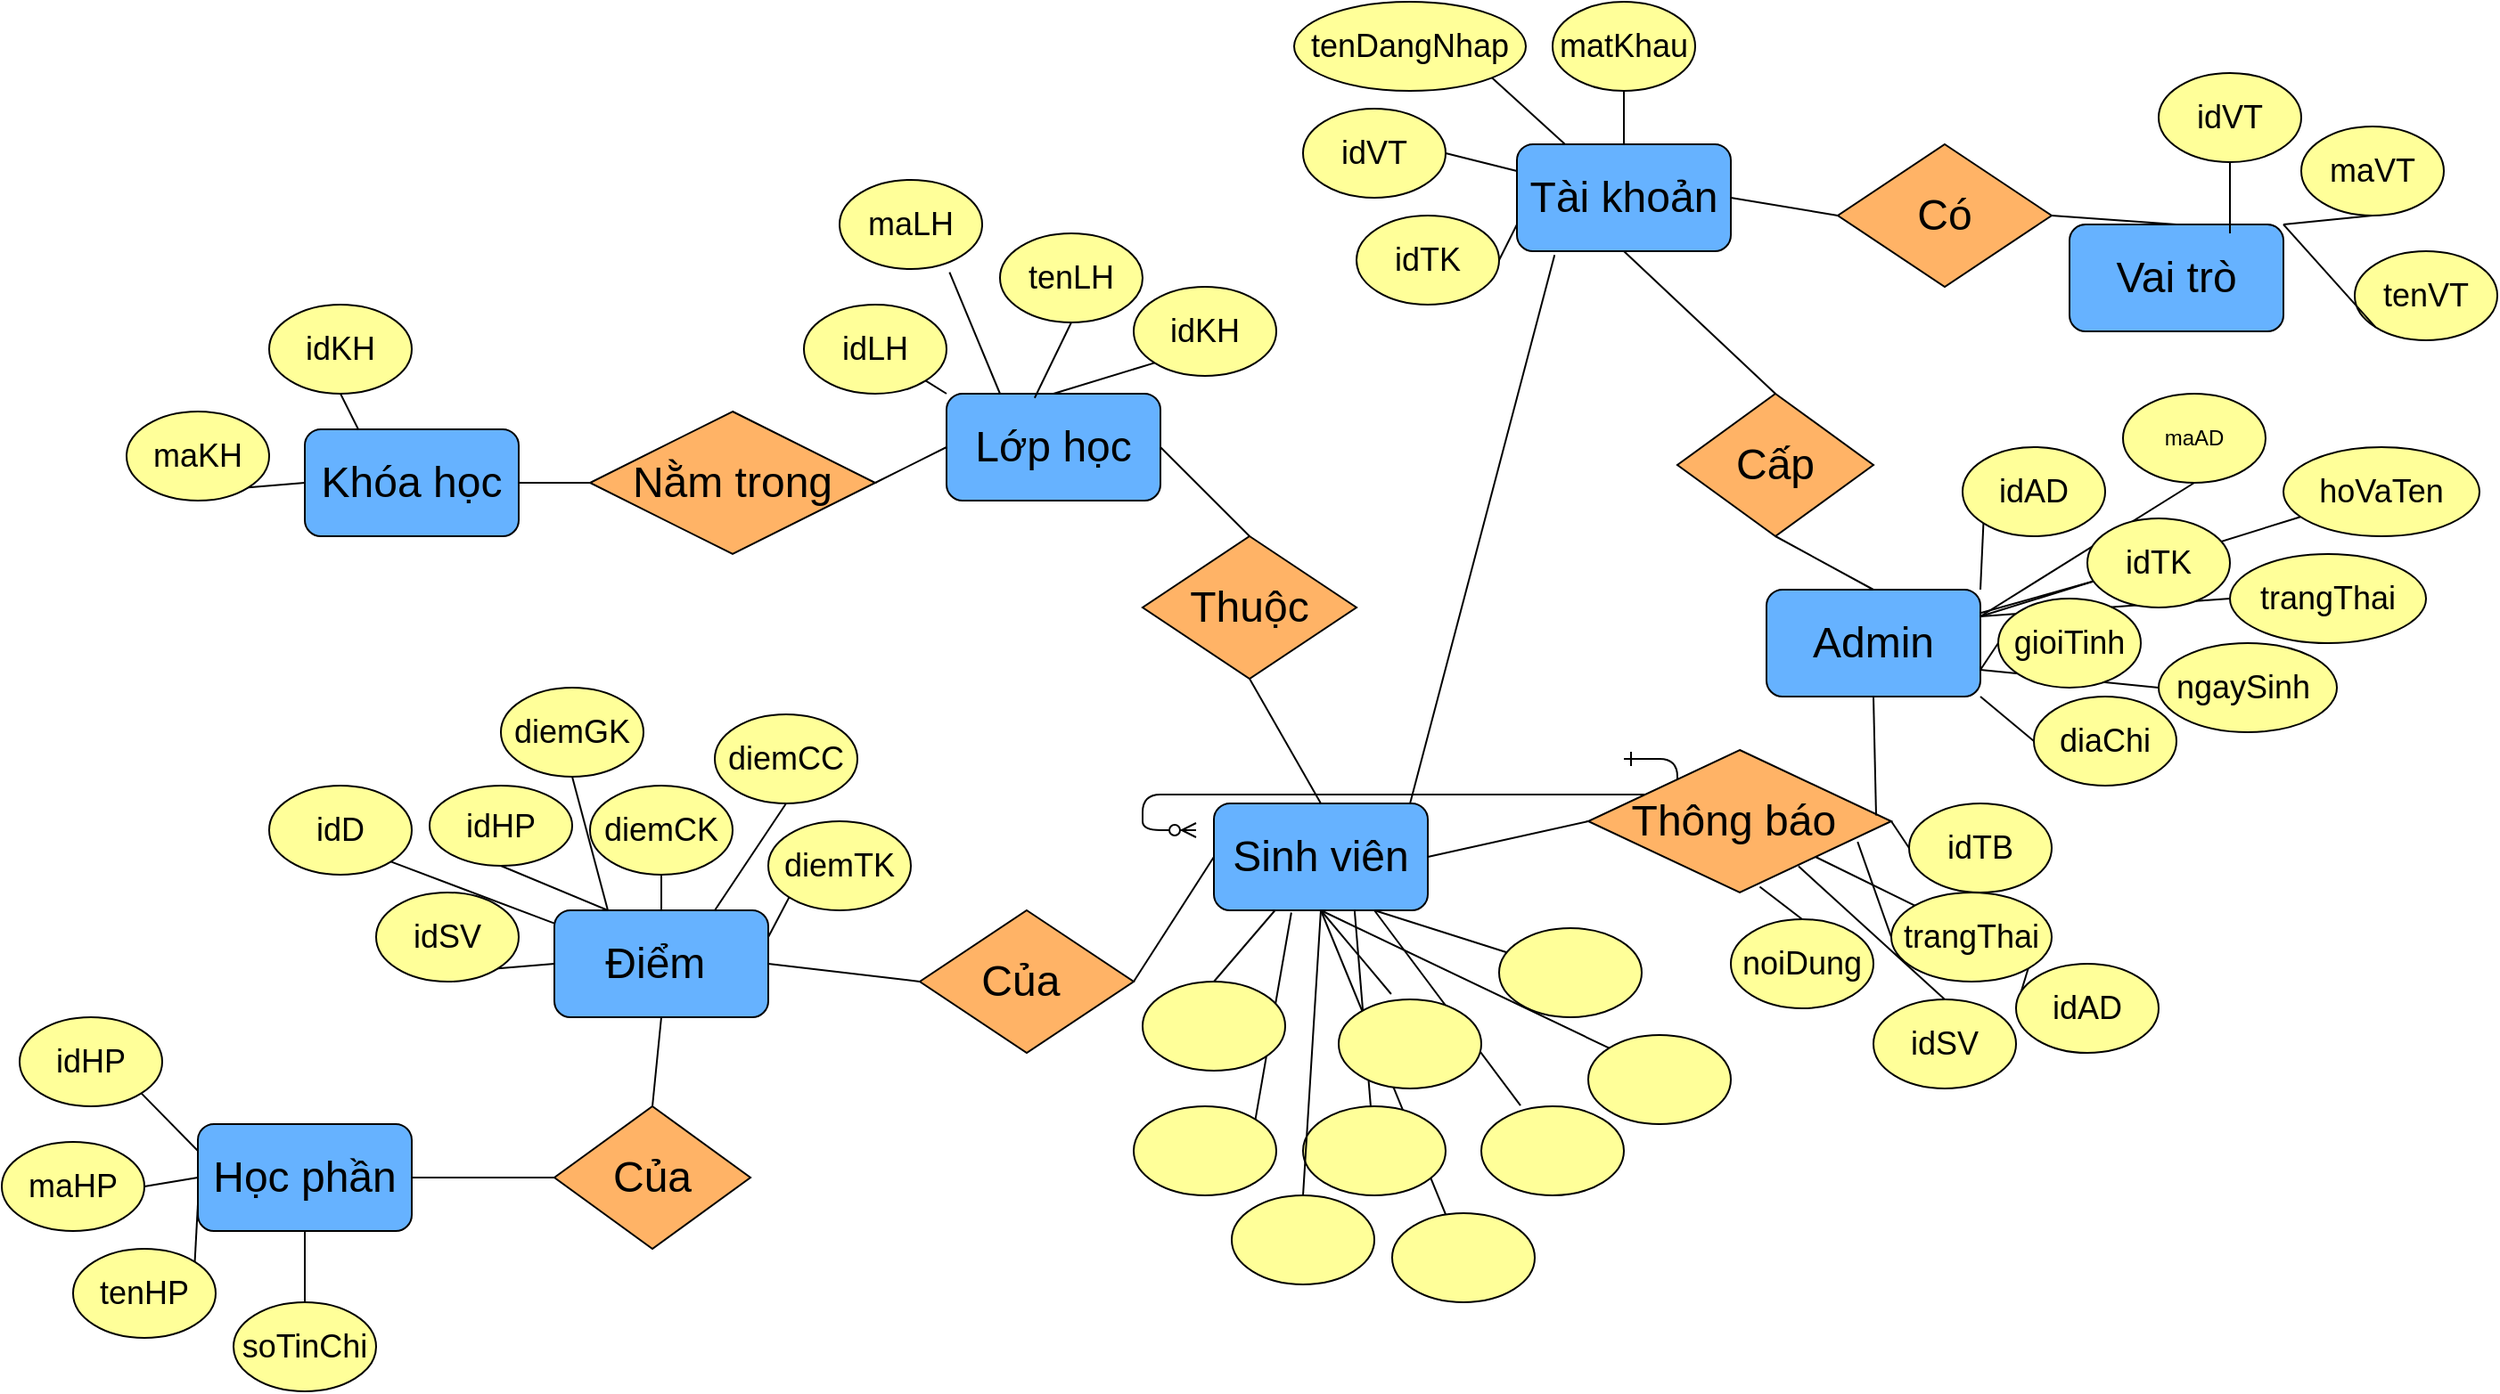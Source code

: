 <mxfile version="21.6.1" type="github">
  <diagram id="R2lEEEUBdFMjLlhIrx00" name="Page-1">
    <mxGraphModel dx="2754" dy="1921" grid="1" gridSize="10" guides="1" tooltips="1" connect="1" arrows="1" fold="1" page="1" pageScale="1" pageWidth="850" pageHeight="1100" math="0" shadow="0" extFonts="Permanent Marker^https://fonts.googleapis.com/css?family=Permanent+Marker">
      <root>
        <mxCell id="0" />
        <mxCell id="1" parent="0" />
        <mxCell id="9YvvYFSVIsnFk0pbPGUX-139" value="" style="endArrow=none;html=1;rounded=0;entryX=0;entryY=0.5;entryDx=0;entryDy=0;exitX=1;exitY=0.25;exitDx=0;exitDy=0;" edge="1" parent="1" source="9YvvYFSVIsnFk0pbPGUX-5" target="9YvvYFSVIsnFk0pbPGUX-134">
          <mxGeometry width="50" height="50" relative="1" as="geometry">
            <mxPoint x="460" y="170" as="sourcePoint" />
            <mxPoint x="510" y="120" as="targetPoint" />
          </mxGeometry>
        </mxCell>
        <mxCell id="9YvvYFSVIsnFk0pbPGUX-140" value="" style="endArrow=none;html=1;rounded=0;entryX=0;entryY=0.5;entryDx=0;entryDy=0;exitX=1;exitY=0.75;exitDx=0;exitDy=0;" edge="1" parent="1" source="9YvvYFSVIsnFk0pbPGUX-5" target="9YvvYFSVIsnFk0pbPGUX-135">
          <mxGeometry width="50" height="50" relative="1" as="geometry">
            <mxPoint x="460" y="170" as="sourcePoint" />
            <mxPoint x="510" y="120" as="targetPoint" />
          </mxGeometry>
        </mxCell>
        <mxCell id="9YvvYFSVIsnFk0pbPGUX-143" value="" style="endArrow=none;html=1;rounded=0;exitX=1;exitY=0.25;exitDx=0;exitDy=0;" edge="1" parent="1" source="9YvvYFSVIsnFk0pbPGUX-5" target="9YvvYFSVIsnFk0pbPGUX-132">
          <mxGeometry width="50" height="50" relative="1" as="geometry">
            <mxPoint x="460" y="170" as="sourcePoint" />
            <mxPoint x="510" y="120" as="targetPoint" />
          </mxGeometry>
        </mxCell>
        <mxCell id="9YvvYFSVIsnFk0pbPGUX-144" value="" style="endArrow=none;html=1;rounded=0;" edge="1" parent="1" source="9YvvYFSVIsnFk0pbPGUX-5" target="9YvvYFSVIsnFk0pbPGUX-137">
          <mxGeometry width="50" height="50" relative="1" as="geometry">
            <mxPoint x="460" y="170" as="sourcePoint" />
            <mxPoint x="510" y="120" as="targetPoint" />
          </mxGeometry>
        </mxCell>
        <mxCell id="9YvvYFSVIsnFk0pbPGUX-145" value="" style="endArrow=none;html=1;rounded=0;entryX=0.5;entryY=1;entryDx=0;entryDy=0;exitX=1;exitY=0.25;exitDx=0;exitDy=0;" edge="1" parent="1" source="9YvvYFSVIsnFk0pbPGUX-5" target="9YvvYFSVIsnFk0pbPGUX-133">
          <mxGeometry width="50" height="50" relative="1" as="geometry">
            <mxPoint x="460" y="170" as="sourcePoint" />
            <mxPoint x="510" y="120" as="targetPoint" />
          </mxGeometry>
        </mxCell>
        <mxCell id="9YvvYFSVIsnFk0pbPGUX-115" value="" style="endArrow=none;html=1;rounded=0;entryX=0;entryY=0.5;entryDx=0;entryDy=0;exitX=0.889;exitY=0.645;exitDx=0;exitDy=0;exitPerimeter=0;" edge="1" parent="1" source="9YvvYFSVIsnFk0pbPGUX-102" target="9YvvYFSVIsnFk0pbPGUX-99">
          <mxGeometry width="50" height="50" relative="1" as="geometry">
            <mxPoint x="460" y="170" as="sourcePoint" />
            <mxPoint x="510" y="120" as="targetPoint" />
          </mxGeometry>
        </mxCell>
        <mxCell id="9YvvYFSVIsnFk0pbPGUX-119" value="" style="endArrow=none;html=1;rounded=0;entryX=0.5;entryY=0;entryDx=0;entryDy=0;exitX=0.694;exitY=0.816;exitDx=0;exitDy=0;exitPerimeter=0;" edge="1" parent="1" source="9YvvYFSVIsnFk0pbPGUX-10" target="9YvvYFSVIsnFk0pbPGUX-100">
          <mxGeometry width="50" height="50" relative="1" as="geometry">
            <mxPoint x="460" y="170" as="sourcePoint" />
            <mxPoint x="510" y="120" as="targetPoint" />
          </mxGeometry>
        </mxCell>
        <mxCell id="9YvvYFSVIsnFk0pbPGUX-72" value="" style="endArrow=none;html=1;rounded=0;entryX=1;entryY=1;entryDx=0;entryDy=0;" edge="1" parent="1" source="9YvvYFSVIsnFk0pbPGUX-2" target="9YvvYFSVIsnFk0pbPGUX-60">
          <mxGeometry width="50" height="50" relative="1" as="geometry">
            <mxPoint x="460" y="170" as="sourcePoint" />
            <mxPoint x="510" y="120" as="targetPoint" />
          </mxGeometry>
        </mxCell>
        <mxCell id="9YvvYFSVIsnFk0pbPGUX-49" value="" style="endArrow=none;html=1;rounded=0;entryX=0;entryY=0;entryDx=0;entryDy=0;exitX=0.5;exitY=1;exitDx=0;exitDy=0;" edge="1" parent="1" source="9YvvYFSVIsnFk0pbPGUX-4" target="9YvvYFSVIsnFk0pbPGUX-39">
          <mxGeometry width="50" height="50" relative="1" as="geometry">
            <mxPoint x="530" y="230" as="sourcePoint" />
            <mxPoint x="510" y="120" as="targetPoint" />
          </mxGeometry>
        </mxCell>
        <mxCell id="9YvvYFSVIsnFk0pbPGUX-55" value="" style="endArrow=none;html=1;rounded=0;entryX=0.362;entryY=1.021;entryDx=0;entryDy=0;entryPerimeter=0;exitX=1;exitY=0;exitDx=0;exitDy=0;" edge="1" parent="1" source="9YvvYFSVIsnFk0pbPGUX-42" target="9YvvYFSVIsnFk0pbPGUX-4">
          <mxGeometry width="50" height="50" relative="1" as="geometry">
            <mxPoint x="460" y="170" as="sourcePoint" />
            <mxPoint x="510" y="120" as="targetPoint" />
          </mxGeometry>
        </mxCell>
        <mxCell id="9YvvYFSVIsnFk0pbPGUX-51" value="" style="endArrow=none;html=1;rounded=0;entryX=0.75;entryY=1;entryDx=0;entryDy=0;exitX=0.275;exitY=-0.009;exitDx=0;exitDy=0;exitPerimeter=0;" edge="1" parent="1" source="9YvvYFSVIsnFk0pbPGUX-43" target="9YvvYFSVIsnFk0pbPGUX-4">
          <mxGeometry width="50" height="50" relative="1" as="geometry">
            <mxPoint x="460" y="170" as="sourcePoint" />
            <mxPoint x="510" y="120" as="targetPoint" />
          </mxGeometry>
        </mxCell>
        <mxCell id="9YvvYFSVIsnFk0pbPGUX-52" value="" style="endArrow=none;html=1;rounded=0;entryX=0.657;entryY=0.983;entryDx=0;entryDy=0;entryPerimeter=0;" edge="1" parent="1" source="9YvvYFSVIsnFk0pbPGUX-45" target="9YvvYFSVIsnFk0pbPGUX-4">
          <mxGeometry width="50" height="50" relative="1" as="geometry">
            <mxPoint x="460" y="170" as="sourcePoint" />
            <mxPoint x="510" y="120" as="targetPoint" />
          </mxGeometry>
        </mxCell>
        <mxCell id="9YvvYFSVIsnFk0pbPGUX-50" value="" style="endArrow=none;html=1;rounded=0;exitX=0.5;exitY=1;exitDx=0;exitDy=0;" edge="1" parent="1" source="9YvvYFSVIsnFk0pbPGUX-4" target="9YvvYFSVIsnFk0pbPGUX-38">
          <mxGeometry width="50" height="50" relative="1" as="geometry">
            <mxPoint x="460" y="170" as="sourcePoint" />
            <mxPoint x="510" y="120" as="targetPoint" />
          </mxGeometry>
        </mxCell>
        <mxCell id="C-vyLk0tnHw3VtMMgP7b-12" value="" style="edgeStyle=entityRelationEdgeStyle;endArrow=ERzeroToMany;startArrow=ERone;endFill=1;startFill=0;" parent="1" target="C-vyLk0tnHw3VtMMgP7b-17" edge="1">
          <mxGeometry width="100" height="100" relative="1" as="geometry">
            <mxPoint x="700" y="165" as="sourcePoint" />
            <mxPoint x="460" y="205" as="targetPoint" />
          </mxGeometry>
        </mxCell>
        <mxCell id="9YvvYFSVIsnFk0pbPGUX-1" value="&lt;font style=&quot;font-size: 24px;&quot;&gt;Học phần&lt;/font&gt;" style="rounded=1;whiteSpace=wrap;html=1;fillColor=#66B2FF;" vertex="1" parent="1">
          <mxGeometry x="-100" y="370" width="120" height="60" as="geometry" />
        </mxCell>
        <mxCell id="9YvvYFSVIsnFk0pbPGUX-2" value="&lt;font style=&quot;font-size: 24px;&quot;&gt;Điểm&amp;nbsp;&lt;/font&gt;" style="rounded=1;whiteSpace=wrap;html=1;fillColor=#66B2FF;" vertex="1" parent="1">
          <mxGeometry x="100" y="250" width="120" height="60" as="geometry" />
        </mxCell>
        <mxCell id="9YvvYFSVIsnFk0pbPGUX-3" value="&lt;font style=&quot;font-size: 24px;&quot;&gt;Tài khoản&lt;/font&gt;" style="rounded=1;whiteSpace=wrap;html=1;fillColor=#66B2FF;" vertex="1" parent="1">
          <mxGeometry x="640" y="-180" width="120" height="60" as="geometry" />
        </mxCell>
        <mxCell id="9YvvYFSVIsnFk0pbPGUX-4" value="&lt;font style=&quot;font-size: 24px;&quot;&gt;Sinh viên&lt;/font&gt;" style="rounded=1;whiteSpace=wrap;html=1;fillColor=#66B2FF;" vertex="1" parent="1">
          <mxGeometry x="470" y="190" width="120" height="60" as="geometry" />
        </mxCell>
        <mxCell id="9YvvYFSVIsnFk0pbPGUX-5" value="&lt;font style=&quot;font-size: 24px;&quot;&gt;Admin&lt;/font&gt;" style="rounded=1;whiteSpace=wrap;html=1;fillColor=#66B2FF;" vertex="1" parent="1">
          <mxGeometry x="780" y="70" width="120" height="60" as="geometry" />
        </mxCell>
        <mxCell id="9YvvYFSVIsnFk0pbPGUX-6" value="&lt;font style=&quot;font-size: 24px;&quot;&gt;Lớp học&lt;/font&gt;" style="rounded=1;whiteSpace=wrap;html=1;fillColor=#66B2FF;" vertex="1" parent="1">
          <mxGeometry x="320" y="-40" width="120" height="60" as="geometry" />
        </mxCell>
        <mxCell id="9YvvYFSVIsnFk0pbPGUX-7" value="&lt;font style=&quot;font-size: 24px;&quot;&gt;Khóa học&lt;/font&gt;" style="rounded=1;whiteSpace=wrap;html=1;fillColor=#66B2FF;" vertex="1" parent="1">
          <mxGeometry x="-40" y="-20" width="120" height="60" as="geometry" />
        </mxCell>
        <mxCell id="9YvvYFSVIsnFk0pbPGUX-9" value="&lt;font style=&quot;font-size: 24px;&quot;&gt;Của&amp;nbsp;&lt;/font&gt;" style="rhombus;whiteSpace=wrap;html=1;fillColor=#FFB366;" vertex="1" parent="1">
          <mxGeometry x="305" y="250" width="120" height="80" as="geometry" />
        </mxCell>
        <mxCell id="9YvvYFSVIsnFk0pbPGUX-10" value="&lt;font style=&quot;font-size: 24px;&quot;&gt;Thông báo&amp;nbsp;&lt;/font&gt;" style="rhombus;whiteSpace=wrap;html=1;fillColor=#FFB366;" vertex="1" parent="1">
          <mxGeometry x="680" y="160" width="170" height="80" as="geometry" />
        </mxCell>
        <mxCell id="9YvvYFSVIsnFk0pbPGUX-11" value="&lt;font style=&quot;font-size: 24px;&quot;&gt;Của&lt;/font&gt;" style="rhombus;whiteSpace=wrap;html=1;fillColor=#FFB366;" vertex="1" parent="1">
          <mxGeometry x="100" y="360" width="110" height="80" as="geometry" />
        </mxCell>
        <mxCell id="9YvvYFSVIsnFk0pbPGUX-12" value="&lt;font style=&quot;font-size: 24px;&quot;&gt;Nằm trong&lt;/font&gt;" style="rhombus;whiteSpace=wrap;html=1;fillColor=#FFB366;" vertex="1" parent="1">
          <mxGeometry x="120" y="-30" width="160" height="80" as="geometry" />
        </mxCell>
        <mxCell id="9YvvYFSVIsnFk0pbPGUX-13" value="" style="endArrow=none;html=1;rounded=0;entryX=0;entryY=0.5;entryDx=0;entryDy=0;exitX=1;exitY=0.5;exitDx=0;exitDy=0;" edge="1" parent="1" source="9YvvYFSVIsnFk0pbPGUX-9" target="9YvvYFSVIsnFk0pbPGUX-4">
          <mxGeometry width="50" height="50" relative="1" as="geometry">
            <mxPoint x="460" y="310" as="sourcePoint" />
            <mxPoint x="510" y="260" as="targetPoint" />
          </mxGeometry>
        </mxCell>
        <mxCell id="9YvvYFSVIsnFk0pbPGUX-14" value="" style="endArrow=none;html=1;rounded=0;entryX=1;entryY=0.5;entryDx=0;entryDy=0;exitX=0;exitY=0.5;exitDx=0;exitDy=0;" edge="1" parent="1" source="9YvvYFSVIsnFk0pbPGUX-12" target="9YvvYFSVIsnFk0pbPGUX-7">
          <mxGeometry width="50" height="50" relative="1" as="geometry">
            <mxPoint x="460" y="310" as="sourcePoint" />
            <mxPoint x="510" y="260" as="targetPoint" />
          </mxGeometry>
        </mxCell>
        <mxCell id="9YvvYFSVIsnFk0pbPGUX-15" value="" style="endArrow=none;html=1;rounded=0;entryX=1;entryY=0.5;entryDx=0;entryDy=0;exitX=0;exitY=0.5;exitDx=0;exitDy=0;" edge="1" parent="1" source="9YvvYFSVIsnFk0pbPGUX-6" target="9YvvYFSVIsnFk0pbPGUX-12">
          <mxGeometry width="50" height="50" relative="1" as="geometry">
            <mxPoint x="460" y="310" as="sourcePoint" />
            <mxPoint x="510" y="260" as="targetPoint" />
          </mxGeometry>
        </mxCell>
        <mxCell id="9YvvYFSVIsnFk0pbPGUX-16" value="" style="endArrow=none;html=1;rounded=0;entryX=0.5;entryY=0;entryDx=0;entryDy=0;exitX=0.5;exitY=1;exitDx=0;exitDy=0;" edge="1" parent="1" source="9YvvYFSVIsnFk0pbPGUX-2" target="9YvvYFSVIsnFk0pbPGUX-11">
          <mxGeometry width="50" height="50" relative="1" as="geometry">
            <mxPoint x="460" y="310" as="sourcePoint" />
            <mxPoint x="510" y="260" as="targetPoint" />
          </mxGeometry>
        </mxCell>
        <mxCell id="9YvvYFSVIsnFk0pbPGUX-17" value="" style="endArrow=none;html=1;rounded=0;entryX=0;entryY=0.5;entryDx=0;entryDy=0;exitX=1;exitY=0.5;exitDx=0;exitDy=0;" edge="1" parent="1" source="9YvvYFSVIsnFk0pbPGUX-2" target="9YvvYFSVIsnFk0pbPGUX-9">
          <mxGeometry width="50" height="50" relative="1" as="geometry">
            <mxPoint x="460" y="310" as="sourcePoint" />
            <mxPoint x="510" y="260" as="targetPoint" />
          </mxGeometry>
        </mxCell>
        <mxCell id="9YvvYFSVIsnFk0pbPGUX-18" value="" style="endArrow=none;html=1;rounded=0;exitX=1;exitY=0.5;exitDx=0;exitDy=0;exitPerimeter=0;" edge="1" parent="1" source="9YvvYFSVIsnFk0pbPGUX-1" target="9YvvYFSVIsnFk0pbPGUX-11">
          <mxGeometry width="50" height="50" relative="1" as="geometry">
            <mxPoint x="460" y="310" as="sourcePoint" />
            <mxPoint x="150" y="430" as="targetPoint" />
          </mxGeometry>
        </mxCell>
        <mxCell id="9YvvYFSVIsnFk0pbPGUX-19" value="" style="endArrow=none;html=1;rounded=0;entryX=0.95;entryY=0.459;entryDx=0;entryDy=0;entryPerimeter=0;exitX=0.5;exitY=1;exitDx=0;exitDy=0;" edge="1" parent="1" source="9YvvYFSVIsnFk0pbPGUX-5" target="9YvvYFSVIsnFk0pbPGUX-10">
          <mxGeometry width="50" height="50" relative="1" as="geometry">
            <mxPoint x="460" y="310" as="sourcePoint" />
            <mxPoint x="510" y="260" as="targetPoint" />
          </mxGeometry>
        </mxCell>
        <mxCell id="9YvvYFSVIsnFk0pbPGUX-20" value="" style="endArrow=none;html=1;rounded=0;entryX=1;entryY=0.5;entryDx=0;entryDy=0;exitX=0;exitY=0.5;exitDx=0;exitDy=0;" edge="1" parent="1" source="9YvvYFSVIsnFk0pbPGUX-10" target="9YvvYFSVIsnFk0pbPGUX-4">
          <mxGeometry width="50" height="50" relative="1" as="geometry">
            <mxPoint x="460" y="310" as="sourcePoint" />
            <mxPoint x="510" y="260" as="targetPoint" />
          </mxGeometry>
        </mxCell>
        <mxCell id="9YvvYFSVIsnFk0pbPGUX-21" value="&lt;font style=&quot;font-size: 24px;&quot;&gt;Cấp&lt;/font&gt;" style="rhombus;whiteSpace=wrap;html=1;fillColor=#FFB366;" vertex="1" parent="1">
          <mxGeometry x="730" y="-40" width="110" height="80" as="geometry" />
        </mxCell>
        <mxCell id="9YvvYFSVIsnFk0pbPGUX-22" value="" style="endArrow=none;html=1;rounded=0;entryX=0.5;entryY=1;entryDx=0;entryDy=0;exitX=0.5;exitY=0;exitDx=0;exitDy=0;" edge="1" parent="1" source="9YvvYFSVIsnFk0pbPGUX-5" target="9YvvYFSVIsnFk0pbPGUX-21">
          <mxGeometry width="50" height="50" relative="1" as="geometry">
            <mxPoint x="460" y="310" as="sourcePoint" />
            <mxPoint x="510" y="260" as="targetPoint" />
          </mxGeometry>
        </mxCell>
        <mxCell id="9YvvYFSVIsnFk0pbPGUX-23" value="" style="endArrow=none;html=1;rounded=0;entryX=0.5;entryY=1;entryDx=0;entryDy=0;exitX=0.5;exitY=0;exitDx=0;exitDy=0;" edge="1" parent="1" source="9YvvYFSVIsnFk0pbPGUX-21" target="9YvvYFSVIsnFk0pbPGUX-3">
          <mxGeometry width="50" height="50" relative="1" as="geometry">
            <mxPoint x="460" y="310" as="sourcePoint" />
            <mxPoint x="510" y="260" as="targetPoint" />
          </mxGeometry>
        </mxCell>
        <mxCell id="9YvvYFSVIsnFk0pbPGUX-24" value="&lt;font style=&quot;font-size: 24px;&quot;&gt;Thuộc&lt;/font&gt;" style="rhombus;whiteSpace=wrap;html=1;fillColor=#FFB366;" vertex="1" parent="1">
          <mxGeometry x="430" y="40" width="120" height="80" as="geometry" />
        </mxCell>
        <mxCell id="9YvvYFSVIsnFk0pbPGUX-25" value="" style="endArrow=none;html=1;rounded=0;entryX=0.5;entryY=1;entryDx=0;entryDy=0;exitX=0.5;exitY=0;exitDx=0;exitDy=0;" edge="1" parent="1" source="9YvvYFSVIsnFk0pbPGUX-4" target="9YvvYFSVIsnFk0pbPGUX-24">
          <mxGeometry width="50" height="50" relative="1" as="geometry">
            <mxPoint x="460" y="310" as="sourcePoint" />
            <mxPoint x="510" y="260" as="targetPoint" />
          </mxGeometry>
        </mxCell>
        <mxCell id="9YvvYFSVIsnFk0pbPGUX-26" value="" style="endArrow=none;html=1;rounded=0;entryX=1;entryY=0.5;entryDx=0;entryDy=0;exitX=0.5;exitY=0;exitDx=0;exitDy=0;" edge="1" parent="1" source="9YvvYFSVIsnFk0pbPGUX-24" target="9YvvYFSVIsnFk0pbPGUX-6">
          <mxGeometry width="50" height="50" relative="1" as="geometry">
            <mxPoint x="460" y="310" as="sourcePoint" />
            <mxPoint x="510" y="260" as="targetPoint" />
          </mxGeometry>
        </mxCell>
        <mxCell id="9YvvYFSVIsnFk0pbPGUX-28" value="&lt;font style=&quot;font-size: 24px;&quot;&gt;Có&lt;/font&gt;" style="rhombus;whiteSpace=wrap;html=1;fillColor=#FFB366;" vertex="1" parent="1">
          <mxGeometry x="820" y="-180" width="120" height="80" as="geometry" />
        </mxCell>
        <mxCell id="9YvvYFSVIsnFk0pbPGUX-29" value="&lt;font style=&quot;font-size: 24px;&quot;&gt;Vai trò&lt;/font&gt;" style="rounded=1;whiteSpace=wrap;html=1;fillColor=#66B2FF;" vertex="1" parent="1">
          <mxGeometry x="950" y="-135" width="120" height="60" as="geometry" />
        </mxCell>
        <mxCell id="9YvvYFSVIsnFk0pbPGUX-30" value="" style="endArrow=none;html=1;rounded=0;entryX=1;entryY=0.5;entryDx=0;entryDy=0;exitX=0.5;exitY=0;exitDx=0;exitDy=0;" edge="1" parent="1" source="9YvvYFSVIsnFk0pbPGUX-29" target="9YvvYFSVIsnFk0pbPGUX-28">
          <mxGeometry width="50" height="50" relative="1" as="geometry">
            <mxPoint x="460" y="310" as="sourcePoint" />
            <mxPoint x="510" y="260" as="targetPoint" />
          </mxGeometry>
        </mxCell>
        <mxCell id="9YvvYFSVIsnFk0pbPGUX-31" value="" style="endArrow=none;html=1;rounded=0;entryX=1;entryY=0.5;entryDx=0;entryDy=0;exitX=0;exitY=0.5;exitDx=0;exitDy=0;" edge="1" parent="1" source="9YvvYFSVIsnFk0pbPGUX-28" target="9YvvYFSVIsnFk0pbPGUX-3">
          <mxGeometry width="50" height="50" relative="1" as="geometry">
            <mxPoint x="460" y="310" as="sourcePoint" />
            <mxPoint x="510" y="260" as="targetPoint" />
          </mxGeometry>
        </mxCell>
        <mxCell id="9YvvYFSVIsnFk0pbPGUX-32" style="edgeStyle=orthogonalEdgeStyle;rounded=0;orthogonalLoop=1;jettySize=auto;html=1;exitX=0.5;exitY=1;exitDx=0;exitDy=0;" edge="1" parent="1" source="9YvvYFSVIsnFk0pbPGUX-4" target="9YvvYFSVIsnFk0pbPGUX-4">
          <mxGeometry relative="1" as="geometry" />
        </mxCell>
        <mxCell id="9YvvYFSVIsnFk0pbPGUX-33" value="" style="endArrow=none;html=1;rounded=0;entryX=0.176;entryY=1.036;entryDx=0;entryDy=0;entryPerimeter=0;exitX=0.917;exitY=0;exitDx=0;exitDy=0;exitPerimeter=0;" edge="1" parent="1" source="9YvvYFSVIsnFk0pbPGUX-4" target="9YvvYFSVIsnFk0pbPGUX-3">
          <mxGeometry width="50" height="50" relative="1" as="geometry">
            <mxPoint x="460" y="330" as="sourcePoint" />
            <mxPoint x="510" y="280" as="targetPoint" />
          </mxGeometry>
        </mxCell>
        <mxCell id="9YvvYFSVIsnFk0pbPGUX-35" value="&lt;font style=&quot;font-size: 18px;&quot;&gt;maKH&lt;/font&gt;" style="ellipse;whiteSpace=wrap;html=1;fillColor=#FFFF99;" vertex="1" parent="1">
          <mxGeometry x="-140" y="-30" width="80" height="50" as="geometry" />
        </mxCell>
        <mxCell id="9YvvYFSVIsnFk0pbPGUX-36" value="&lt;font style=&quot;font-size: 18px;&quot;&gt;idKH&lt;/font&gt;" style="ellipse;whiteSpace=wrap;html=1;fillColor=#FFFF99;" vertex="1" parent="1">
          <mxGeometry x="-60" y="-90" width="80" height="50" as="geometry" />
        </mxCell>
        <mxCell id="9YvvYFSVIsnFk0pbPGUX-37" style="edgeStyle=orthogonalEdgeStyle;rounded=0;orthogonalLoop=1;jettySize=auto;html=1;exitX=0.5;exitY=1;exitDx=0;exitDy=0;" edge="1" parent="1" source="9YvvYFSVIsnFk0pbPGUX-5" target="9YvvYFSVIsnFk0pbPGUX-5">
          <mxGeometry relative="1" as="geometry" />
        </mxCell>
        <mxCell id="9YvvYFSVIsnFk0pbPGUX-38" value="" style="ellipse;whiteSpace=wrap;html=1;fillColor=#FFFF99;" vertex="1" parent="1">
          <mxGeometry x="570" y="420" width="80" height="50" as="geometry" />
        </mxCell>
        <mxCell id="9YvvYFSVIsnFk0pbPGUX-39" value="" style="ellipse;whiteSpace=wrap;html=1;fillColor=#FFFF99;" vertex="1" parent="1">
          <mxGeometry x="680" y="320" width="80" height="50" as="geometry" />
        </mxCell>
        <mxCell id="9YvvYFSVIsnFk0pbPGUX-40" value="" style="ellipse;whiteSpace=wrap;html=1;fillColor=#FFFF99;" vertex="1" parent="1">
          <mxGeometry x="480" y="410" width="80" height="50" as="geometry" />
        </mxCell>
        <mxCell id="9YvvYFSVIsnFk0pbPGUX-41" value="" style="ellipse;whiteSpace=wrap;html=1;fillColor=#FFFF99;" vertex="1" parent="1">
          <mxGeometry x="430" y="290" width="80" height="50" as="geometry" />
        </mxCell>
        <mxCell id="9YvvYFSVIsnFk0pbPGUX-42" value="" style="ellipse;whiteSpace=wrap;html=1;fillColor=#FFFF99;" vertex="1" parent="1">
          <mxGeometry x="425" y="360" width="80" height="50" as="geometry" />
        </mxCell>
        <mxCell id="9YvvYFSVIsnFk0pbPGUX-43" value="" style="ellipse;whiteSpace=wrap;html=1;fillColor=#FFFF99;" vertex="1" parent="1">
          <mxGeometry x="620" y="360" width="80" height="50" as="geometry" />
        </mxCell>
        <mxCell id="9YvvYFSVIsnFk0pbPGUX-44" value="" style="ellipse;whiteSpace=wrap;html=1;fillColor=#FFFF99;" vertex="1" parent="1">
          <mxGeometry x="630" y="260" width="80" height="50" as="geometry" />
        </mxCell>
        <mxCell id="9YvvYFSVIsnFk0pbPGUX-45" value="" style="ellipse;whiteSpace=wrap;html=1;fillColor=#FFFF99;" vertex="1" parent="1">
          <mxGeometry x="520" y="360" width="80" height="50" as="geometry" />
        </mxCell>
        <mxCell id="9YvvYFSVIsnFk0pbPGUX-46" value="" style="ellipse;whiteSpace=wrap;html=1;fillColor=#FFFF99;" vertex="1" parent="1">
          <mxGeometry x="540" y="300" width="80" height="50" as="geometry" />
        </mxCell>
        <mxCell id="9YvvYFSVIsnFk0pbPGUX-53" value="" style="endArrow=none;html=1;rounded=0;entryX=0.5;entryY=1;entryDx=0;entryDy=0;exitX=0.5;exitY=0;exitDx=0;exitDy=0;" edge="1" parent="1" source="9YvvYFSVIsnFk0pbPGUX-40" target="9YvvYFSVIsnFk0pbPGUX-4">
          <mxGeometry width="50" height="50" relative="1" as="geometry">
            <mxPoint x="460" y="170" as="sourcePoint" />
            <mxPoint x="510" y="120" as="targetPoint" />
          </mxGeometry>
        </mxCell>
        <mxCell id="9YvvYFSVIsnFk0pbPGUX-54" value="" style="endArrow=none;html=1;rounded=0;entryX=0.75;entryY=1;entryDx=0;entryDy=0;" edge="1" parent="1" source="9YvvYFSVIsnFk0pbPGUX-44" target="9YvvYFSVIsnFk0pbPGUX-4">
          <mxGeometry width="50" height="50" relative="1" as="geometry">
            <mxPoint x="460" y="170" as="sourcePoint" />
            <mxPoint x="510" y="120" as="targetPoint" />
          </mxGeometry>
        </mxCell>
        <mxCell id="9YvvYFSVIsnFk0pbPGUX-56" value="" style="endArrow=none;html=1;rounded=0;entryX=0.5;entryY=1;entryDx=0;entryDy=0;exitX=0.368;exitY=-0.06;exitDx=0;exitDy=0;exitPerimeter=0;" edge="1" parent="1" source="9YvvYFSVIsnFk0pbPGUX-46" target="9YvvYFSVIsnFk0pbPGUX-4">
          <mxGeometry width="50" height="50" relative="1" as="geometry">
            <mxPoint x="460" y="170" as="sourcePoint" />
            <mxPoint x="510" y="120" as="targetPoint" />
          </mxGeometry>
        </mxCell>
        <mxCell id="9YvvYFSVIsnFk0pbPGUX-57" value="" style="endArrow=none;html=1;rounded=0;exitX=0.5;exitY=0;exitDx=0;exitDy=0;" edge="1" parent="1" source="9YvvYFSVIsnFk0pbPGUX-41" target="9YvvYFSVIsnFk0pbPGUX-4">
          <mxGeometry width="50" height="50" relative="1" as="geometry">
            <mxPoint x="460" y="170" as="sourcePoint" />
            <mxPoint x="510" y="120" as="targetPoint" />
          </mxGeometry>
        </mxCell>
        <mxCell id="9YvvYFSVIsnFk0pbPGUX-58" value="&lt;font style=&quot;font-size: 18px;&quot;&gt;diemCC&lt;/font&gt;" style="ellipse;whiteSpace=wrap;html=1;fillColor=#FFFF99;" vertex="1" parent="1">
          <mxGeometry x="190" y="140" width="80" height="50" as="geometry" />
        </mxCell>
        <mxCell id="9YvvYFSVIsnFk0pbPGUX-59" value="&lt;font style=&quot;font-size: 18px;&quot;&gt;diemGK&lt;/font&gt;" style="ellipse;whiteSpace=wrap;html=1;fillColor=#FFFF99;" vertex="1" parent="1">
          <mxGeometry x="70" y="125" width="80" height="50" as="geometry" />
        </mxCell>
        <mxCell id="9YvvYFSVIsnFk0pbPGUX-60" value="&lt;font style=&quot;font-size: 18px;&quot;&gt;idD&lt;/font&gt;" style="ellipse;whiteSpace=wrap;html=1;fillColor=#FFFF99;" vertex="1" parent="1">
          <mxGeometry x="-60" y="180" width="80" height="50" as="geometry" />
        </mxCell>
        <mxCell id="9YvvYFSVIsnFk0pbPGUX-61" value="&lt;font style=&quot;font-size: 18px;&quot;&gt;diemTK&lt;/font&gt;" style="ellipse;whiteSpace=wrap;html=1;fillColor=#FFFF99;" vertex="1" parent="1">
          <mxGeometry x="220" y="200" width="80" height="50" as="geometry" />
        </mxCell>
        <mxCell id="9YvvYFSVIsnFk0pbPGUX-62" value="&lt;font style=&quot;font-size: 18px;&quot;&gt;idSV&lt;/font&gt;" style="ellipse;whiteSpace=wrap;html=1;fillColor=#FFFF99;" vertex="1" parent="1">
          <mxGeometry y="240" width="80" height="50" as="geometry" />
        </mxCell>
        <mxCell id="9YvvYFSVIsnFk0pbPGUX-63" value="&lt;font style=&quot;font-size: 18px;&quot;&gt;idHP&lt;/font&gt;" style="ellipse;whiteSpace=wrap;html=1;fillColor=#FFFF99;" vertex="1" parent="1">
          <mxGeometry x="30" y="180" width="80" height="45" as="geometry" />
        </mxCell>
        <mxCell id="9YvvYFSVIsnFk0pbPGUX-64" value="&lt;font style=&quot;font-size: 18px;&quot;&gt;diemCK&lt;/font&gt;" style="ellipse;whiteSpace=wrap;html=1;fillColor=#FFFF99;" vertex="1" parent="1">
          <mxGeometry x="120" y="180" width="80" height="50" as="geometry" />
        </mxCell>
        <mxCell id="9YvvYFSVIsnFk0pbPGUX-65" value="&lt;font style=&quot;font-size: 18px;&quot;&gt;soTinChi&lt;/font&gt;" style="ellipse;whiteSpace=wrap;html=1;fillColor=#FFFF99;" vertex="1" parent="1">
          <mxGeometry x="-80" y="470" width="80" height="50" as="geometry" />
        </mxCell>
        <mxCell id="9YvvYFSVIsnFk0pbPGUX-66" value="&lt;font style=&quot;font-size: 18px;&quot;&gt;tenHP&lt;/font&gt;" style="ellipse;whiteSpace=wrap;html=1;fillColor=#FFFF99;" vertex="1" parent="1">
          <mxGeometry x="-170" y="440" width="80" height="50" as="geometry" />
        </mxCell>
        <mxCell id="9YvvYFSVIsnFk0pbPGUX-67" value="&lt;font style=&quot;font-size: 18px;&quot;&gt;maHP&lt;/font&gt;" style="ellipse;whiteSpace=wrap;html=1;fillColor=#FFFF99;" vertex="1" parent="1">
          <mxGeometry x="-210" y="380" width="80" height="50" as="geometry" />
        </mxCell>
        <mxCell id="9YvvYFSVIsnFk0pbPGUX-68" value="&lt;font style=&quot;font-size: 18px;&quot;&gt;idHP&lt;/font&gt;" style="ellipse;whiteSpace=wrap;html=1;fillColor=#FFFF99;" vertex="1" parent="1">
          <mxGeometry x="-200" y="310" width="80" height="50" as="geometry" />
        </mxCell>
        <mxCell id="9YvvYFSVIsnFk0pbPGUX-69" value="" style="endArrow=none;html=1;rounded=0;entryX=1;entryY=1;entryDx=0;entryDy=0;exitX=0;exitY=0.5;exitDx=0;exitDy=0;" edge="1" parent="1" source="9YvvYFSVIsnFk0pbPGUX-7" target="9YvvYFSVIsnFk0pbPGUX-35">
          <mxGeometry width="50" height="50" relative="1" as="geometry">
            <mxPoint x="460" y="170" as="sourcePoint" />
            <mxPoint x="510" y="120" as="targetPoint" />
          </mxGeometry>
        </mxCell>
        <mxCell id="9YvvYFSVIsnFk0pbPGUX-70" value="" style="endArrow=none;html=1;rounded=0;entryX=0.5;entryY=1;entryDx=0;entryDy=0;exitX=0.25;exitY=0;exitDx=0;exitDy=0;" edge="1" parent="1" source="9YvvYFSVIsnFk0pbPGUX-7" target="9YvvYFSVIsnFk0pbPGUX-36">
          <mxGeometry width="50" height="50" relative="1" as="geometry">
            <mxPoint x="460" y="170" as="sourcePoint" />
            <mxPoint x="510" y="120" as="targetPoint" />
          </mxGeometry>
        </mxCell>
        <mxCell id="9YvvYFSVIsnFk0pbPGUX-71" value="" style="endArrow=none;html=1;rounded=0;entryX=1;entryY=1;entryDx=0;entryDy=0;exitX=0;exitY=0.5;exitDx=0;exitDy=0;" edge="1" parent="1" source="9YvvYFSVIsnFk0pbPGUX-2" target="9YvvYFSVIsnFk0pbPGUX-62">
          <mxGeometry width="50" height="50" relative="1" as="geometry">
            <mxPoint x="460" y="170" as="sourcePoint" />
            <mxPoint x="510" y="120" as="targetPoint" />
          </mxGeometry>
        </mxCell>
        <mxCell id="9YvvYFSVIsnFk0pbPGUX-73" value="" style="endArrow=none;html=1;rounded=0;entryX=0.5;entryY=1;entryDx=0;entryDy=0;exitX=0.25;exitY=0;exitDx=0;exitDy=0;" edge="1" parent="1" source="9YvvYFSVIsnFk0pbPGUX-2" target="9YvvYFSVIsnFk0pbPGUX-63">
          <mxGeometry width="50" height="50" relative="1" as="geometry">
            <mxPoint x="460" y="170" as="sourcePoint" />
            <mxPoint x="510" y="120" as="targetPoint" />
          </mxGeometry>
        </mxCell>
        <mxCell id="9YvvYFSVIsnFk0pbPGUX-74" value="" style="endArrow=none;html=1;rounded=0;entryX=0.5;entryY=1;entryDx=0;entryDy=0;exitX=0.25;exitY=0;exitDx=0;exitDy=0;" edge="1" parent="1" source="9YvvYFSVIsnFk0pbPGUX-2" target="9YvvYFSVIsnFk0pbPGUX-59">
          <mxGeometry width="50" height="50" relative="1" as="geometry">
            <mxPoint x="460" y="170" as="sourcePoint" />
            <mxPoint x="510" y="120" as="targetPoint" />
          </mxGeometry>
        </mxCell>
        <mxCell id="9YvvYFSVIsnFk0pbPGUX-75" value="" style="endArrow=none;html=1;rounded=0;exitX=0.5;exitY=1;exitDx=0;exitDy=0;entryX=0.5;entryY=0;entryDx=0;entryDy=0;" edge="1" parent="1" source="9YvvYFSVIsnFk0pbPGUX-64" target="9YvvYFSVIsnFk0pbPGUX-2">
          <mxGeometry width="50" height="50" relative="1" as="geometry">
            <mxPoint x="460" y="170" as="sourcePoint" />
            <mxPoint x="510" y="120" as="targetPoint" />
          </mxGeometry>
        </mxCell>
        <mxCell id="9YvvYFSVIsnFk0pbPGUX-76" value="" style="endArrow=none;html=1;rounded=0;entryX=0.5;entryY=1;entryDx=0;entryDy=0;exitX=0.75;exitY=0;exitDx=0;exitDy=0;" edge="1" parent="1" source="9YvvYFSVIsnFk0pbPGUX-2" target="9YvvYFSVIsnFk0pbPGUX-58">
          <mxGeometry width="50" height="50" relative="1" as="geometry">
            <mxPoint x="460" y="170" as="sourcePoint" />
            <mxPoint x="510" y="120" as="targetPoint" />
          </mxGeometry>
        </mxCell>
        <mxCell id="9YvvYFSVIsnFk0pbPGUX-77" value="" style="endArrow=none;html=1;rounded=0;entryX=1;entryY=0.25;entryDx=0;entryDy=0;exitX=0;exitY=1;exitDx=0;exitDy=0;" edge="1" parent="1" source="9YvvYFSVIsnFk0pbPGUX-61" target="9YvvYFSVIsnFk0pbPGUX-2">
          <mxGeometry width="50" height="50" relative="1" as="geometry">
            <mxPoint x="460" y="170" as="sourcePoint" />
            <mxPoint x="510" y="120" as="targetPoint" />
          </mxGeometry>
        </mxCell>
        <mxCell id="9YvvYFSVIsnFk0pbPGUX-80" value="&lt;font style=&quot;font-size: 18px;&quot;&gt;idVT&lt;/font&gt;" style="ellipse;whiteSpace=wrap;html=1;fillColor=#FFFF99;" vertex="1" parent="1">
          <mxGeometry x="520" y="-200" width="80" height="50" as="geometry" />
        </mxCell>
        <mxCell id="9YvvYFSVIsnFk0pbPGUX-81" value="&lt;font style=&quot;font-size: 18px;&quot;&gt;matKhau&lt;/font&gt;" style="ellipse;whiteSpace=wrap;html=1;fillColor=#FFFF99;" vertex="1" parent="1">
          <mxGeometry x="660" y="-260" width="80" height="50" as="geometry" />
        </mxCell>
        <mxCell id="9YvvYFSVIsnFk0pbPGUX-82" value="&lt;font style=&quot;font-size: 18px;&quot;&gt;idTK&lt;/font&gt;" style="ellipse;whiteSpace=wrap;html=1;fillColor=#FFFF99;" vertex="1" parent="1">
          <mxGeometry x="550" y="-140" width="80" height="50" as="geometry" />
        </mxCell>
        <mxCell id="9YvvYFSVIsnFk0pbPGUX-83" value="&lt;font style=&quot;font-size: 18px;&quot;&gt;tenDangNhap&lt;/font&gt;" style="ellipse;whiteSpace=wrap;html=1;fillColor=#FFFF99;" vertex="1" parent="1">
          <mxGeometry x="515" y="-260" width="130" height="50" as="geometry" />
        </mxCell>
        <mxCell id="9YvvYFSVIsnFk0pbPGUX-84" value="" style="endArrow=none;html=1;rounded=0;entryX=0.5;entryY=1;entryDx=0;entryDy=0;exitX=0.5;exitY=0;exitDx=0;exitDy=0;" edge="1" parent="1" source="9YvvYFSVIsnFk0pbPGUX-3" target="9YvvYFSVIsnFk0pbPGUX-81">
          <mxGeometry width="50" height="50" relative="1" as="geometry">
            <mxPoint x="460" y="170" as="sourcePoint" />
            <mxPoint x="510" y="120" as="targetPoint" />
          </mxGeometry>
        </mxCell>
        <mxCell id="9YvvYFSVIsnFk0pbPGUX-85" value="" style="endArrow=none;html=1;rounded=0;entryX=1;entryY=1;entryDx=0;entryDy=0;" edge="1" parent="1" source="9YvvYFSVIsnFk0pbPGUX-3" target="9YvvYFSVIsnFk0pbPGUX-83">
          <mxGeometry width="50" height="50" relative="1" as="geometry">
            <mxPoint x="460" y="170" as="sourcePoint" />
            <mxPoint x="510" y="120" as="targetPoint" />
          </mxGeometry>
        </mxCell>
        <mxCell id="9YvvYFSVIsnFk0pbPGUX-86" value="" style="endArrow=none;html=1;rounded=0;entryX=1;entryY=0.5;entryDx=0;entryDy=0;" edge="1" parent="1" source="9YvvYFSVIsnFk0pbPGUX-3" target="9YvvYFSVIsnFk0pbPGUX-80">
          <mxGeometry width="50" height="50" relative="1" as="geometry">
            <mxPoint x="460" y="170" as="sourcePoint" />
            <mxPoint x="510" y="120" as="targetPoint" />
          </mxGeometry>
        </mxCell>
        <mxCell id="9YvvYFSVIsnFk0pbPGUX-87" value="" style="endArrow=none;html=1;rounded=0;entryX=1;entryY=0.5;entryDx=0;entryDy=0;exitX=0;exitY=0.75;exitDx=0;exitDy=0;" edge="1" parent="1" source="9YvvYFSVIsnFk0pbPGUX-3" target="9YvvYFSVIsnFk0pbPGUX-82">
          <mxGeometry width="50" height="50" relative="1" as="geometry">
            <mxPoint x="460" y="170" as="sourcePoint" />
            <mxPoint x="510" y="120" as="targetPoint" />
          </mxGeometry>
        </mxCell>
        <mxCell id="9YvvYFSVIsnFk0pbPGUX-90" value="&lt;font style=&quot;font-size: 18px;&quot;&gt;maLH&lt;/font&gt;" style="ellipse;whiteSpace=wrap;html=1;fillColor=#FFFF99;" vertex="1" parent="1">
          <mxGeometry x="260" y="-160" width="80" height="50" as="geometry" />
        </mxCell>
        <mxCell id="9YvvYFSVIsnFk0pbPGUX-91" value="&lt;font style=&quot;font-size: 18px;&quot;&gt;idKH&lt;/font&gt;" style="ellipse;whiteSpace=wrap;html=1;fillColor=#FFFF99;" vertex="1" parent="1">
          <mxGeometry x="425" y="-100" width="80" height="50" as="geometry" />
        </mxCell>
        <mxCell id="9YvvYFSVIsnFk0pbPGUX-92" value="&lt;font style=&quot;font-size: 18px;&quot;&gt;tenLH&lt;/font&gt;" style="ellipse;whiteSpace=wrap;html=1;fillColor=#FFFF99;" vertex="1" parent="1">
          <mxGeometry x="350" y="-130" width="80" height="50" as="geometry" />
        </mxCell>
        <mxCell id="9YvvYFSVIsnFk0pbPGUX-93" value="&lt;font style=&quot;font-size: 18px;&quot;&gt;idLH&lt;/font&gt;" style="ellipse;whiteSpace=wrap;html=1;fillColor=#FFFF99;" vertex="1" parent="1">
          <mxGeometry x="240" y="-90" width="80" height="50" as="geometry" />
        </mxCell>
        <mxCell id="9YvvYFSVIsnFk0pbPGUX-94" value="" style="endArrow=none;html=1;rounded=0;entryX=0;entryY=1;entryDx=0;entryDy=0;exitX=0.5;exitY=0;exitDx=0;exitDy=0;" edge="1" parent="1" source="9YvvYFSVIsnFk0pbPGUX-6" target="9YvvYFSVIsnFk0pbPGUX-91">
          <mxGeometry width="50" height="50" relative="1" as="geometry">
            <mxPoint x="460" y="170" as="sourcePoint" />
            <mxPoint x="510" y="120" as="targetPoint" />
          </mxGeometry>
        </mxCell>
        <mxCell id="9YvvYFSVIsnFk0pbPGUX-95" value="" style="endArrow=none;html=1;rounded=0;entryX=0.5;entryY=1;entryDx=0;entryDy=0;exitX=0.412;exitY=0.04;exitDx=0;exitDy=0;exitPerimeter=0;" edge="1" parent="1" source="9YvvYFSVIsnFk0pbPGUX-6" target="9YvvYFSVIsnFk0pbPGUX-92">
          <mxGeometry width="50" height="50" relative="1" as="geometry">
            <mxPoint x="460" y="170" as="sourcePoint" />
            <mxPoint x="510" y="120" as="targetPoint" />
          </mxGeometry>
        </mxCell>
        <mxCell id="9YvvYFSVIsnFk0pbPGUX-96" value="" style="endArrow=none;html=1;rounded=0;entryX=0.771;entryY=1.037;entryDx=0;entryDy=0;entryPerimeter=0;exitX=0.25;exitY=0;exitDx=0;exitDy=0;" edge="1" parent="1" source="9YvvYFSVIsnFk0pbPGUX-6" target="9YvvYFSVIsnFk0pbPGUX-90">
          <mxGeometry width="50" height="50" relative="1" as="geometry">
            <mxPoint x="460" y="170" as="sourcePoint" />
            <mxPoint x="510" y="120" as="targetPoint" />
          </mxGeometry>
        </mxCell>
        <mxCell id="9YvvYFSVIsnFk0pbPGUX-97" value="" style="endArrow=none;html=1;rounded=0;entryX=1;entryY=1;entryDx=0;entryDy=0;exitX=0;exitY=0;exitDx=0;exitDy=0;" edge="1" parent="1" source="9YvvYFSVIsnFk0pbPGUX-6" target="9YvvYFSVIsnFk0pbPGUX-93">
          <mxGeometry width="50" height="50" relative="1" as="geometry">
            <mxPoint x="460" y="170" as="sourcePoint" />
            <mxPoint x="510" y="120" as="targetPoint" />
          </mxGeometry>
        </mxCell>
        <mxCell id="9YvvYFSVIsnFk0pbPGUX-99" value="&lt;font style=&quot;font-size: 18px;&quot;&gt;idAD&lt;/font&gt;" style="ellipse;whiteSpace=wrap;html=1;fillColor=#FFFF99;" vertex="1" parent="1">
          <mxGeometry x="920" y="280" width="80" height="50" as="geometry" />
        </mxCell>
        <mxCell id="9YvvYFSVIsnFk0pbPGUX-100" value="&lt;font style=&quot;font-size: 18px;&quot;&gt;idSV&lt;/font&gt;" style="ellipse;whiteSpace=wrap;html=1;fillColor=#FFFF99;" vertex="1" parent="1">
          <mxGeometry x="840" y="300" width="80" height="50" as="geometry" />
        </mxCell>
        <mxCell id="9YvvYFSVIsnFk0pbPGUX-101" value="&lt;font style=&quot;font-size: 18px;&quot;&gt;noiDung&lt;/font&gt;" style="ellipse;whiteSpace=wrap;html=1;fillColor=#FFFF99;" vertex="1" parent="1">
          <mxGeometry x="760" y="255" width="80" height="50" as="geometry" />
        </mxCell>
        <mxCell id="9YvvYFSVIsnFk0pbPGUX-103" value="&lt;font style=&quot;font-size: 18px;&quot;&gt;idTB&lt;/font&gt;" style="ellipse;whiteSpace=wrap;html=1;fillColor=#FFFF99;" vertex="1" parent="1">
          <mxGeometry x="860" y="190" width="80" height="50" as="geometry" />
        </mxCell>
        <mxCell id="9YvvYFSVIsnFk0pbPGUX-106" value="&lt;font style=&quot;font-size: 18px;&quot;&gt;tenVT&lt;/font&gt;" style="ellipse;whiteSpace=wrap;html=1;fillColor=#FFFF99;" vertex="1" parent="1">
          <mxGeometry x="1110" y="-120" width="80" height="50" as="geometry" />
        </mxCell>
        <mxCell id="9YvvYFSVIsnFk0pbPGUX-110" value="&lt;font style=&quot;font-size: 18px;&quot;&gt;maVT&lt;/font&gt;" style="ellipse;whiteSpace=wrap;html=1;fillColor=#FFFF99;" vertex="1" parent="1">
          <mxGeometry x="1080" y="-190" width="80" height="50" as="geometry" />
        </mxCell>
        <mxCell id="9YvvYFSVIsnFk0pbPGUX-113" value="&lt;font style=&quot;font-size: 18px;&quot;&gt;idVT&lt;/font&gt;" style="ellipse;whiteSpace=wrap;html=1;fillColor=#FFFF99;" vertex="1" parent="1">
          <mxGeometry x="1000" y="-220" width="80" height="50" as="geometry" />
        </mxCell>
        <mxCell id="9YvvYFSVIsnFk0pbPGUX-116" value="" style="endArrow=none;html=1;rounded=0;entryX=0;entryY=0;entryDx=0;entryDy=0;exitX=1;exitY=1;exitDx=0;exitDy=0;" edge="1" parent="1" source="9YvvYFSVIsnFk0pbPGUX-10" target="9YvvYFSVIsnFk0pbPGUX-102">
          <mxGeometry width="50" height="50" relative="1" as="geometry">
            <mxPoint x="460" y="170" as="sourcePoint" />
            <mxPoint x="510" y="120" as="targetPoint" />
          </mxGeometry>
        </mxCell>
        <mxCell id="9YvvYFSVIsnFk0pbPGUX-117" value="" style="endArrow=none;html=1;rounded=0;entryX=0;entryY=0.5;entryDx=0;entryDy=0;exitX=1;exitY=0.5;exitDx=0;exitDy=0;" edge="1" parent="1" source="9YvvYFSVIsnFk0pbPGUX-10" target="9YvvYFSVIsnFk0pbPGUX-103">
          <mxGeometry width="50" height="50" relative="1" as="geometry">
            <mxPoint x="460" y="170" as="sourcePoint" />
            <mxPoint x="510" y="120" as="targetPoint" />
          </mxGeometry>
        </mxCell>
        <mxCell id="9YvvYFSVIsnFk0pbPGUX-118" value="" style="endArrow=none;html=1;rounded=0;entryX=0.566;entryY=0.959;entryDx=0;entryDy=0;entryPerimeter=0;exitX=0.5;exitY=0;exitDx=0;exitDy=0;" edge="1" parent="1" source="9YvvYFSVIsnFk0pbPGUX-101" target="9YvvYFSVIsnFk0pbPGUX-10">
          <mxGeometry width="50" height="50" relative="1" as="geometry">
            <mxPoint x="460" y="170" as="sourcePoint" />
            <mxPoint x="510" y="120" as="targetPoint" />
          </mxGeometry>
        </mxCell>
        <mxCell id="9YvvYFSVIsnFk0pbPGUX-125" value="" style="endArrow=none;html=1;rounded=0;entryX=0;entryY=1;entryDx=0;entryDy=0;exitX=1;exitY=0;exitDx=0;exitDy=0;" edge="1" parent="1" source="9YvvYFSVIsnFk0pbPGUX-29" target="9YvvYFSVIsnFk0pbPGUX-106">
          <mxGeometry width="50" height="50" relative="1" as="geometry">
            <mxPoint x="460" y="170" as="sourcePoint" />
            <mxPoint x="510" y="120" as="targetPoint" />
          </mxGeometry>
        </mxCell>
        <mxCell id="9YvvYFSVIsnFk0pbPGUX-126" value="" style="endArrow=none;html=1;rounded=0;entryX=0.5;entryY=1;entryDx=0;entryDy=0;exitX=1;exitY=0;exitDx=0;exitDy=0;" edge="1" parent="1" source="9YvvYFSVIsnFk0pbPGUX-29" target="9YvvYFSVIsnFk0pbPGUX-110">
          <mxGeometry width="50" height="50" relative="1" as="geometry">
            <mxPoint x="460" y="170" as="sourcePoint" />
            <mxPoint x="510" y="120" as="targetPoint" />
          </mxGeometry>
        </mxCell>
        <mxCell id="9YvvYFSVIsnFk0pbPGUX-127" value="" style="endArrow=none;html=1;rounded=0;entryX=0.5;entryY=1;entryDx=0;entryDy=0;" edge="1" parent="1" target="9YvvYFSVIsnFk0pbPGUX-113">
          <mxGeometry width="50" height="50" relative="1" as="geometry">
            <mxPoint x="1040" y="-130" as="sourcePoint" />
            <mxPoint x="510" y="120" as="targetPoint" />
          </mxGeometry>
        </mxCell>
        <mxCell id="9YvvYFSVIsnFk0pbPGUX-129" style="edgeStyle=orthogonalEdgeStyle;rounded=0;orthogonalLoop=1;jettySize=auto;html=1;exitX=0.5;exitY=1;exitDx=0;exitDy=0;" edge="1" parent="1" source="9YvvYFSVIsnFk0pbPGUX-102" target="9YvvYFSVIsnFk0pbPGUX-102">
          <mxGeometry relative="1" as="geometry" />
        </mxCell>
        <mxCell id="9YvvYFSVIsnFk0pbPGUX-130" value="" style="endArrow=none;html=1;rounded=0;entryX=0;entryY=0.5;entryDx=0;entryDy=0;exitX=0.889;exitY=0.645;exitDx=0;exitDy=0;exitPerimeter=0;" edge="1" parent="1" source="9YvvYFSVIsnFk0pbPGUX-10" target="9YvvYFSVIsnFk0pbPGUX-102">
          <mxGeometry width="50" height="50" relative="1" as="geometry">
            <mxPoint x="831" y="212" as="sourcePoint" />
            <mxPoint x="930" y="305" as="targetPoint" />
          </mxGeometry>
        </mxCell>
        <mxCell id="9YvvYFSVIsnFk0pbPGUX-102" value="&lt;font style=&quot;font-size: 18px;&quot;&gt;trangThai&lt;/font&gt;" style="ellipse;whiteSpace=wrap;html=1;fillColor=#FFFF99;" vertex="1" parent="1">
          <mxGeometry x="850" y="240" width="90" height="50" as="geometry" />
        </mxCell>
        <mxCell id="9YvvYFSVIsnFk0pbPGUX-131" value="&lt;font style=&quot;font-size: 18px;&quot;&gt;diaChi&lt;/font&gt;" style="ellipse;whiteSpace=wrap;html=1;fillColor=#FFFF99;" vertex="1" parent="1">
          <mxGeometry x="930" y="130" width="80" height="50" as="geometry" />
        </mxCell>
        <mxCell id="9YvvYFSVIsnFk0pbPGUX-132" value="&lt;font style=&quot;font-size: 18px;&quot;&gt;hoVaTen&lt;/font&gt;" style="ellipse;whiteSpace=wrap;html=1;fillColor=#FFFF99;" vertex="1" parent="1">
          <mxGeometry x="1070" y="-10" width="110" height="50" as="geometry" />
        </mxCell>
        <mxCell id="9YvvYFSVIsnFk0pbPGUX-133" value="maAD" style="ellipse;whiteSpace=wrap;html=1;fillColor=#FFFF99;" vertex="1" parent="1">
          <mxGeometry x="980" y="-40" width="80" height="50" as="geometry" />
        </mxCell>
        <mxCell id="9YvvYFSVIsnFk0pbPGUX-134" value="&lt;font style=&quot;font-size: 18px;&quot;&gt;trangThai&lt;/font&gt;" style="ellipse;whiteSpace=wrap;html=1;fillColor=#FFFF99;" vertex="1" parent="1">
          <mxGeometry x="1040" y="50" width="110" height="50" as="geometry" />
        </mxCell>
        <mxCell id="9YvvYFSVIsnFk0pbPGUX-135" value="&lt;font style=&quot;font-size: 18px;&quot;&gt;ngaySinh&amp;nbsp;&lt;/font&gt;" style="ellipse;whiteSpace=wrap;html=1;fillColor=#FFFF99;" vertex="1" parent="1">
          <mxGeometry x="1000" y="100" width="100" height="50" as="geometry" />
        </mxCell>
        <mxCell id="9YvvYFSVIsnFk0pbPGUX-136" value="&lt;font style=&quot;font-size: 18px;&quot;&gt;gioiTinh&lt;/font&gt;" style="ellipse;whiteSpace=wrap;html=1;fillColor=#FFFF99;" vertex="1" parent="1">
          <mxGeometry x="910" y="75" width="80" height="50" as="geometry" />
        </mxCell>
        <mxCell id="9YvvYFSVIsnFk0pbPGUX-137" value="&lt;font style=&quot;font-size: 18px;&quot;&gt;idTK&lt;/font&gt;" style="ellipse;whiteSpace=wrap;html=1;fillColor=#FFFF99;" vertex="1" parent="1">
          <mxGeometry x="960" y="30" width="80" height="50" as="geometry" />
        </mxCell>
        <mxCell id="9YvvYFSVIsnFk0pbPGUX-138" value="&lt;font style=&quot;font-size: 18px;&quot;&gt;idAD&lt;/font&gt;" style="ellipse;whiteSpace=wrap;html=1;fillColor=#FFFF99;" vertex="1" parent="1">
          <mxGeometry x="890" y="-10" width="80" height="50" as="geometry" />
        </mxCell>
        <mxCell id="9YvvYFSVIsnFk0pbPGUX-141" value="" style="endArrow=none;html=1;rounded=0;entryX=0;entryY=0.5;entryDx=0;entryDy=0;exitX=1;exitY=1;exitDx=0;exitDy=0;" edge="1" parent="1" source="9YvvYFSVIsnFk0pbPGUX-5" target="9YvvYFSVIsnFk0pbPGUX-131">
          <mxGeometry width="50" height="50" relative="1" as="geometry">
            <mxPoint x="460" y="170" as="sourcePoint" />
            <mxPoint x="510" y="120" as="targetPoint" />
          </mxGeometry>
        </mxCell>
        <mxCell id="9YvvYFSVIsnFk0pbPGUX-142" value="" style="endArrow=none;html=1;rounded=0;entryX=0;entryY=0.5;entryDx=0;entryDy=0;exitX=1;exitY=0.75;exitDx=0;exitDy=0;" edge="1" parent="1" source="9YvvYFSVIsnFk0pbPGUX-5" target="9YvvYFSVIsnFk0pbPGUX-136">
          <mxGeometry width="50" height="50" relative="1" as="geometry">
            <mxPoint x="460" y="170" as="sourcePoint" />
            <mxPoint x="510" y="120" as="targetPoint" />
          </mxGeometry>
        </mxCell>
        <mxCell id="9YvvYFSVIsnFk0pbPGUX-146" value="" style="endArrow=none;html=1;rounded=0;entryX=0;entryY=1;entryDx=0;entryDy=0;exitX=1;exitY=0;exitDx=0;exitDy=0;" edge="1" parent="1" source="9YvvYFSVIsnFk0pbPGUX-5" target="9YvvYFSVIsnFk0pbPGUX-138">
          <mxGeometry width="50" height="50" relative="1" as="geometry">
            <mxPoint x="460" y="170" as="sourcePoint" />
            <mxPoint x="510" y="120" as="targetPoint" />
          </mxGeometry>
        </mxCell>
        <mxCell id="9YvvYFSVIsnFk0pbPGUX-147" value="" style="endArrow=none;html=1;rounded=0;entryX=0.5;entryY=0;entryDx=0;entryDy=0;exitX=0.5;exitY=1;exitDx=0;exitDy=0;" edge="1" parent="1" source="9YvvYFSVIsnFk0pbPGUX-1" target="9YvvYFSVIsnFk0pbPGUX-65">
          <mxGeometry width="50" height="50" relative="1" as="geometry">
            <mxPoint x="460" y="170" as="sourcePoint" />
            <mxPoint x="510" y="120" as="targetPoint" />
          </mxGeometry>
        </mxCell>
        <mxCell id="9YvvYFSVIsnFk0pbPGUX-148" value="" style="endArrow=none;html=1;rounded=0;entryX=1;entryY=0;entryDx=0;entryDy=0;exitX=0;exitY=0.75;exitDx=0;exitDy=0;" edge="1" parent="1" source="9YvvYFSVIsnFk0pbPGUX-1" target="9YvvYFSVIsnFk0pbPGUX-66">
          <mxGeometry width="50" height="50" relative="1" as="geometry">
            <mxPoint x="460" y="170" as="sourcePoint" />
            <mxPoint x="510" y="120" as="targetPoint" />
          </mxGeometry>
        </mxCell>
        <mxCell id="9YvvYFSVIsnFk0pbPGUX-149" value="" style="endArrow=none;html=1;rounded=0;entryX=1;entryY=0.5;entryDx=0;entryDy=0;exitX=0;exitY=0.5;exitDx=0;exitDy=0;" edge="1" parent="1" source="9YvvYFSVIsnFk0pbPGUX-1" target="9YvvYFSVIsnFk0pbPGUX-67">
          <mxGeometry width="50" height="50" relative="1" as="geometry">
            <mxPoint x="460" y="170" as="sourcePoint" />
            <mxPoint x="510" y="120" as="targetPoint" />
          </mxGeometry>
        </mxCell>
        <mxCell id="9YvvYFSVIsnFk0pbPGUX-150" value="" style="endArrow=none;html=1;rounded=0;entryX=1;entryY=1;entryDx=0;entryDy=0;exitX=0;exitY=0.25;exitDx=0;exitDy=0;" edge="1" parent="1" source="9YvvYFSVIsnFk0pbPGUX-1" target="9YvvYFSVIsnFk0pbPGUX-68">
          <mxGeometry width="50" height="50" relative="1" as="geometry">
            <mxPoint x="460" y="170" as="sourcePoint" />
            <mxPoint x="510" y="120" as="targetPoint" />
          </mxGeometry>
        </mxCell>
      </root>
    </mxGraphModel>
  </diagram>
</mxfile>
